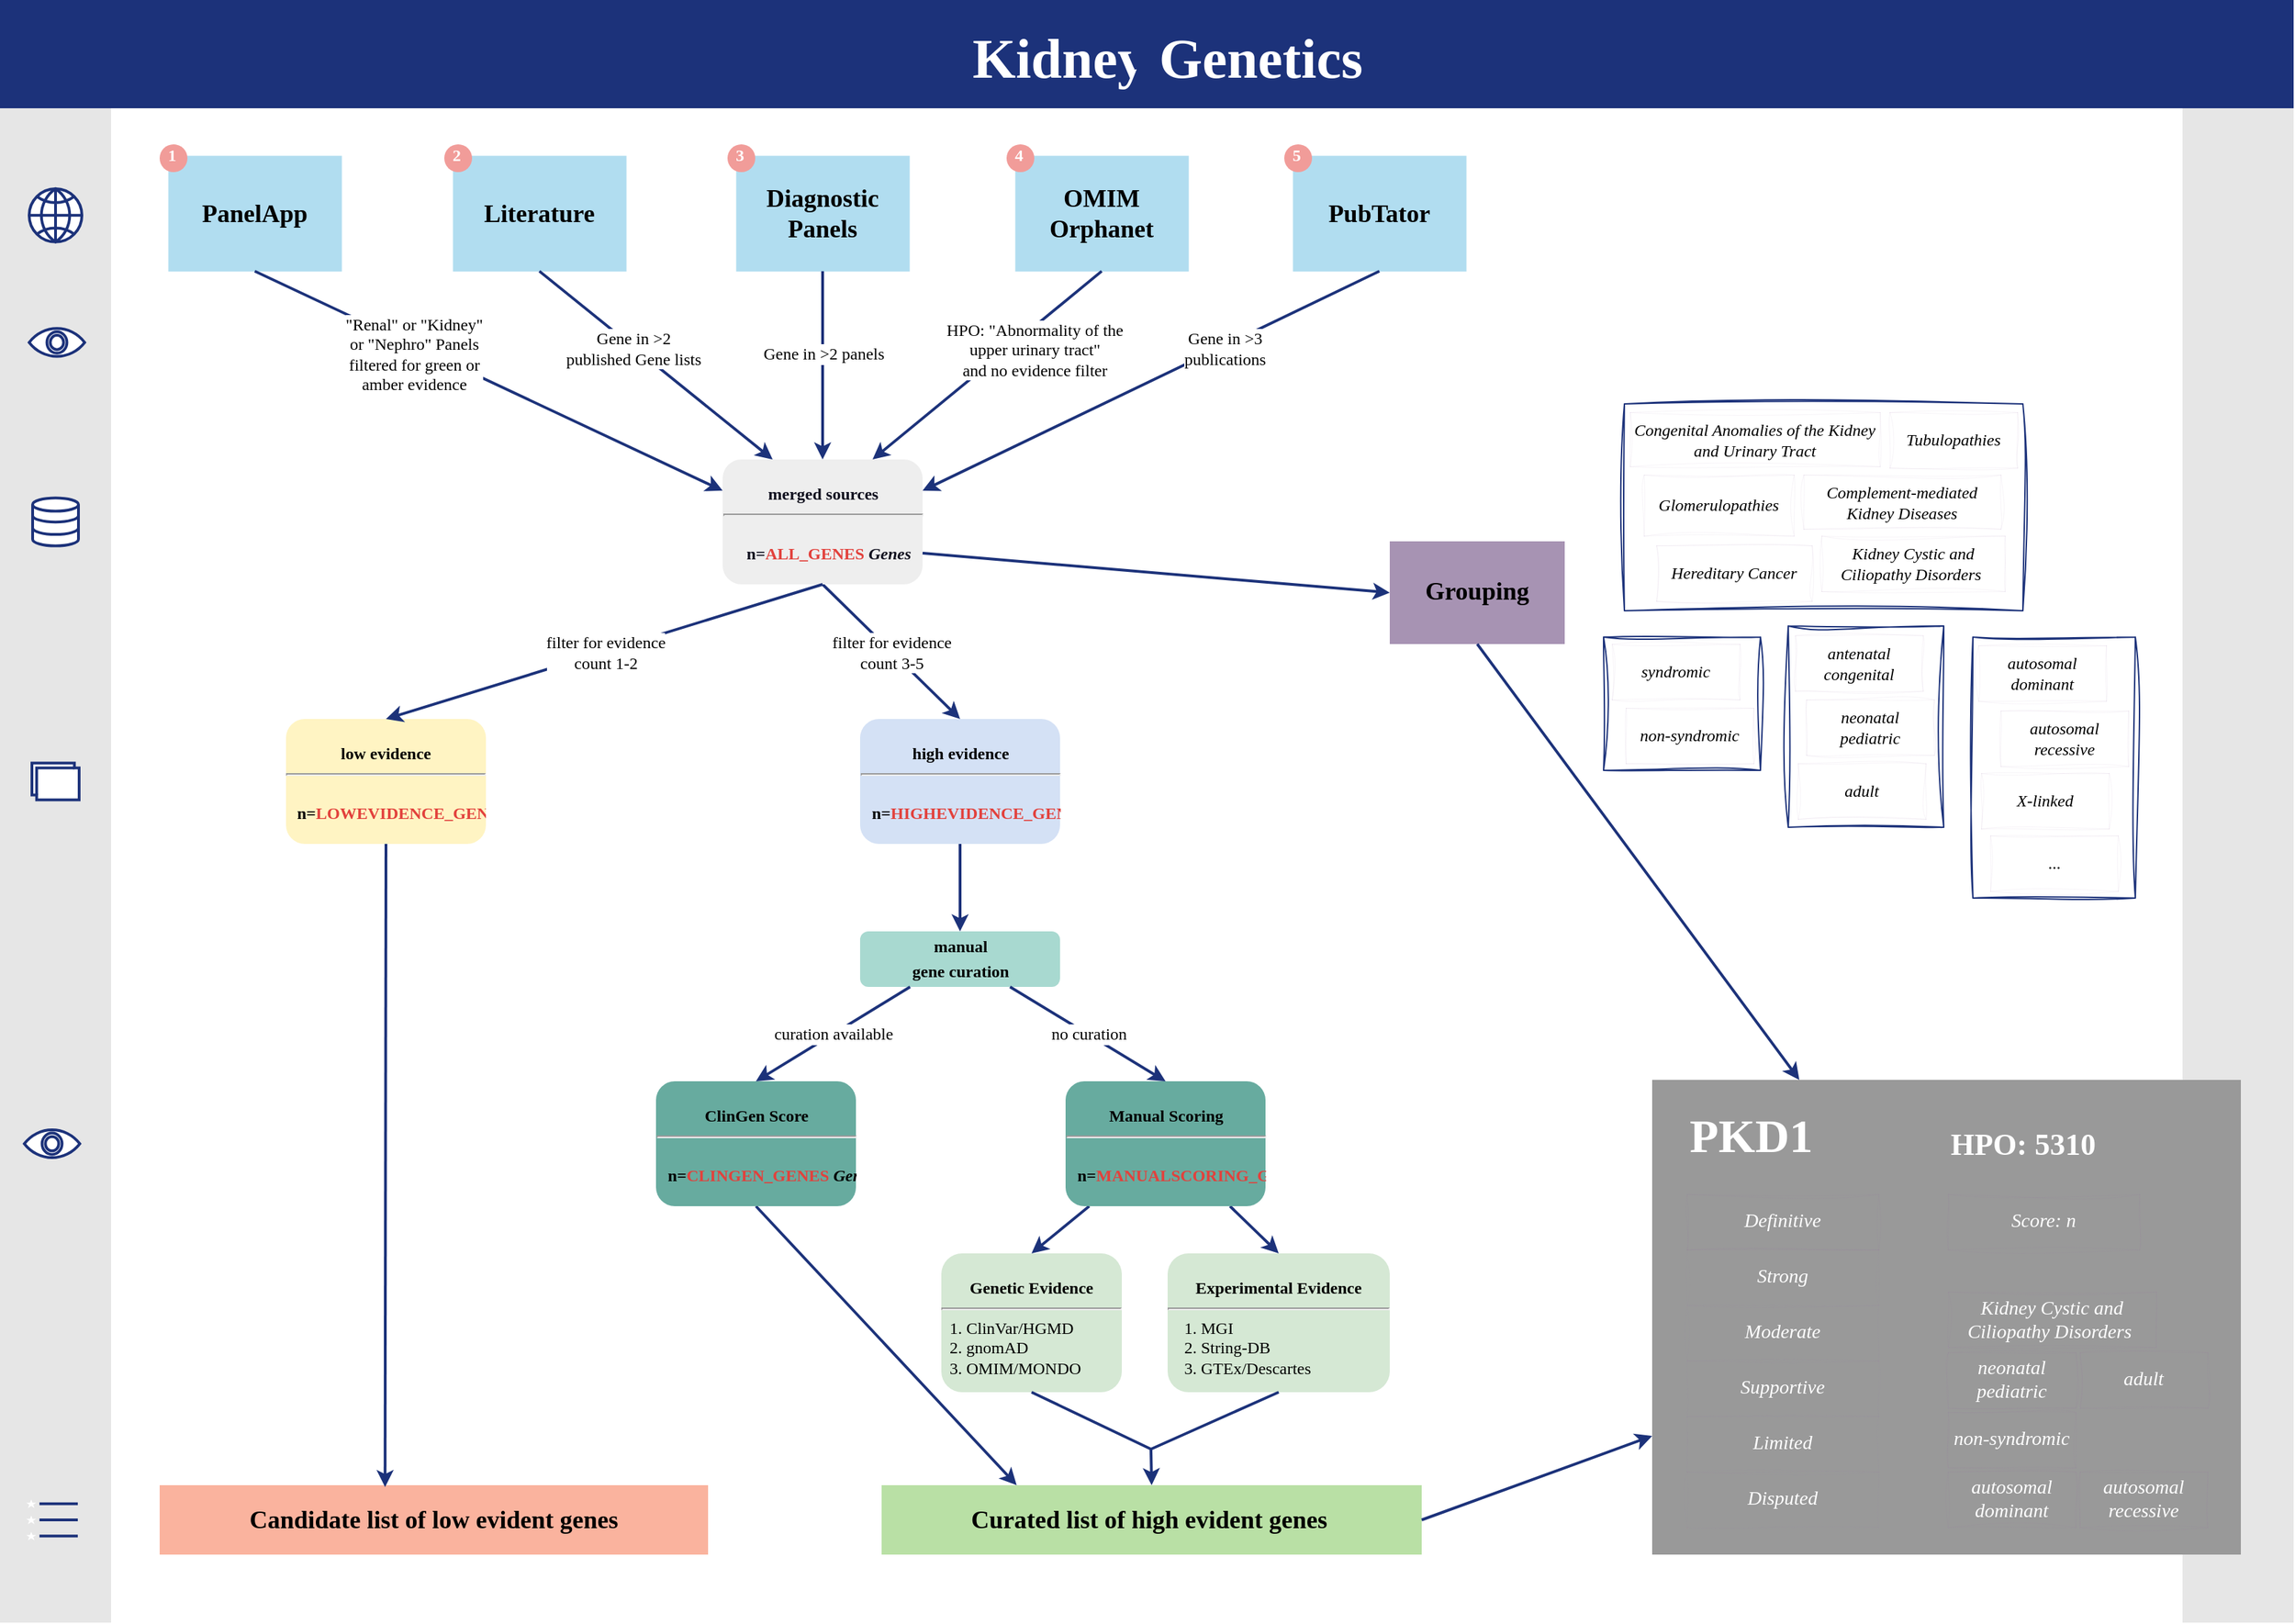 <mxfile version="22.0.2" type="device">
  <diagram name="curation_flow_diagram" id="c7558073-3199-34d8-9f00-42111426c3f3">
    <mxGraphModel dx="1968" dy="1298" grid="0" gridSize="10" guides="1" tooltips="1" connect="1" arrows="1" fold="1" page="1" pageScale="1" pageWidth="826" pageHeight="1169" background="#ffffff" math="0" shadow="0">
      <root>
        <mxCell id="0" />
        <mxCell id="1" parent="0" />
        <mxCell id="59" value="" style="rounded=0;whiteSpace=wrap;html=1;sketch=1;hachureGap=4;jiggle=2;curveFitting=1;fontFamily=Verdana;fontSize=20;fillColor=default;gradientColor=none;strokeColor=#1C327A;" parent="1" vertex="1">
          <mxGeometry x="1155" y="459" width="113" height="96" as="geometry" />
        </mxCell>
        <mxCell id="pMOJPl4uNnb5A6s7HLfm-104" value="" style="rounded=0;whiteSpace=wrap;html=1;strokeColor=none;fillColor=#1C327A;gradientColor=none;fontFamily=Verdana;" parent="1" vertex="1">
          <mxGeometry width="1652" height="78" as="geometry" />
        </mxCell>
        <mxCell id="pMOJPl4uNnb5A6s7HLfm-106" value="" style="rounded=0;whiteSpace=wrap;html=1;strokeColor=none;fillColor=#E6E6E6;fontColor=#ffffff;fontFamily=Verdana;" parent="1" vertex="1">
          <mxGeometry y="78" width="80" height="1091" as="geometry" />
        </mxCell>
        <mxCell id="pMOJPl4uNnb5A6s7HLfm-111" value="&lt;p style=&quot;margin: 4px 0px 0px; text-align: center;&quot;&gt;&lt;strong style=&quot;&quot;&gt;&lt;br&gt;high evidence&lt;/strong&gt;&lt;/p&gt;&lt;hr&gt;&lt;p style=&quot;margin: 0px; margin-left: 8px;&quot;&gt;&lt;br&gt;n=&lt;font color=&quot;#e2413c&quot;&gt;HIGHEVIDENCE_GENES&amp;nbsp;&lt;/font&gt;&lt;i&gt;Genes&lt;/i&gt;&lt;/p&gt;" style="verticalAlign=middle;align=center;overflow=fill;fontSize=12;fontFamily=Verdana;html=1;rounded=1;fontStyle=1;strokeWidth=3;fillColor=#D4E1F5;strokeColor=none;" parent="1" vertex="1">
          <mxGeometry x="619.5" y="518" width="144" height="90" as="geometry" />
        </mxCell>
        <mxCell id="pMOJPl4uNnb5A6s7HLfm-118" value="" style="endArrow=classic;html=1;rounded=0;exitX=0.5;exitY=1;exitDx=0;exitDy=0;strokeWidth=2;strokeColor=#1C327A;fontFamily=Verdana;entryX=0.5;entryY=0;entryDx=0;entryDy=0;" parent="1" source="37" target="pMOJPl4uNnb5A6s7HLfm-111" edge="1">
          <mxGeometry relative="1" as="geometry">
            <mxPoint x="589.5" y="344" as="sourcePoint" />
            <mxPoint x="546" y="384" as="targetPoint" />
          </mxGeometry>
        </mxCell>
        <mxCell id="pMOJPl4uNnb5A6s7HLfm-119" value="filter for evidence &lt;br&gt;count 3-5" style="edgeLabel;resizable=0;html=1;align=center;verticalAlign=middle;fontSize=12;fontFamily=Verdana;labelBackgroundColor=#FFFFFF;" parent="pMOJPl4uNnb5A6s7HLfm-118" connectable="0" vertex="1">
          <mxGeometry relative="1" as="geometry" />
        </mxCell>
        <mxCell id="pMOJPl4uNnb5A6s7HLfm-124" value="Kidney Genetics" style="text;spacingTop=-5;align=center;fontFamily=Verdana;fontSize=40;labelBackgroundColor=none;labelBorderColor=none;horizontal=1;fontStyle=1;fontColor=#ffffff;" parent="1" vertex="1">
          <mxGeometry x="826" y="15" width="30" height="20" as="geometry" />
        </mxCell>
        <mxCell id="pMOJPl4uNnb5A6s7HLfm-131" value="" style="edgeStyle=none;noEdgeStyle=1;strokeColor=#1C327A;strokeWidth=2;fontFamily=Verdana;fillColor=#76608a;exitX=0.5;exitY=1;exitDx=0;exitDy=0;entryX=0.5;entryY=0;entryDx=0;entryDy=0;" parent="1" source="pMOJPl4uNnb5A6s7HLfm-111" target="pMOJPl4uNnb5A6s7HLfm-132" edge="1">
          <mxGeometry width="100" height="100" relative="1" as="geometry">
            <mxPoint x="742" y="504" as="sourcePoint" />
            <mxPoint x="742" y="576" as="targetPoint" />
          </mxGeometry>
        </mxCell>
        <mxCell id="pMOJPl4uNnb5A6s7HLfm-132" value="&lt;p style=&quot;margin: 4px 0px 0px; text-align: center;&quot;&gt;&lt;span style=&quot;background-color: initial;&quot;&gt;manual&lt;/span&gt;&lt;br&gt;&lt;/p&gt;&lt;p style=&quot;margin: 4px 0px 0px; text-align: center;&quot;&gt;gene curation&lt;/p&gt;" style="verticalAlign=middle;align=center;overflow=fill;fontSize=12;fontFamily=Verdana;html=1;rounded=1;fontStyle=1;strokeWidth=3;fillColor=#A8D9D0;strokeColor=none;" parent="1" vertex="1">
          <mxGeometry x="619.5" y="671" width="144" height="40" as="geometry" />
        </mxCell>
        <mxCell id="pMOJPl4uNnb5A6s7HLfm-133" value="" style="rounded=0;whiteSpace=wrap;html=1;strokeColor=none;fillColor=#1C327A;fontColor=#ffffff;shadow=0;fontFamily=Verdana;" parent="1" vertex="1">
          <mxGeometry x="817" width="9" height="50" as="geometry" />
        </mxCell>
        <mxCell id="pMOJPl4uNnb5A6s7HLfm-135" value="" style="html=1;verticalLabelPosition=bottom;align=center;labelBackgroundColor=#ffffff;verticalAlign=top;strokeWidth=2;strokeColor=#1C327A;shadow=0;dashed=0;shape=mxgraph.ios7.icons.globe;fontFamily=Verdana;" parent="1" vertex="1">
          <mxGeometry x="21" y="136" width="38" height="38.31" as="geometry" />
        </mxCell>
        <mxCell id="pMOJPl4uNnb5A6s7HLfm-136" value="" style="html=1;verticalLabelPosition=bottom;align=center;labelBackgroundColor=#ffffff;verticalAlign=top;strokeWidth=2;strokeColor=#1C327A;shadow=0;dashed=0;shape=mxgraph.ios7.icons.data;fontFamily=Verdana;" parent="1" vertex="1">
          <mxGeometry x="23.5" y="358.72" width="33" height="34.55" as="geometry" />
        </mxCell>
        <mxCell id="pMOJPl4uNnb5A6s7HLfm-137" value="" style="html=1;verticalLabelPosition=bottom;align=center;labelBackgroundColor=#ffffff;verticalAlign=top;strokeWidth=2;strokeColor=#1C327A;shadow=0;dashed=0;shape=mxgraph.ios7.icons.eye;fontFamily=Verdana;" parent="1" vertex="1">
          <mxGeometry x="17.5" y="813.95" width="40" height="20.1" as="geometry" />
        </mxCell>
        <mxCell id="pMOJPl4uNnb5A6s7HLfm-138" value="" style="html=1;verticalLabelPosition=bottom;align=center;labelBackgroundColor=#ffffff;verticalAlign=top;strokeWidth=2;strokeColor=#1C327A;shadow=0;dashed=0;shape=mxgraph.ios7.icons.most_viewed;pointerEvents=1;fontFamily=Verdana;" parent="1" vertex="1">
          <mxGeometry x="18.95" y="1080.3" width="37.1" height="29.4" as="geometry" />
        </mxCell>
        <mxCell id="5" value="Curated list of high evident genes " style="shape=process;whiteSpace=wrap;align=center;verticalAlign=middle;size=0.048;fontStyle=1;strokeWidth=1;fillColor=#B9E0A5;strokeColor=none;rounded=0;shadow=0;glass=0;fontFamily=Verdana;fontSize=18;" parent="1" vertex="1">
          <mxGeometry x="635" y="1070" width="389" height="50" as="geometry" />
        </mxCell>
        <mxCell id="pMOJPl4uNnb5A6s7HLfm-150" value="" style="edgeStyle=none;noEdgeStyle=1;strokeColor=#1C327A;strokeWidth=2;fontFamily=Verdana;fillColor=#76608a;exitX=0.5;exitY=1;exitDx=0;exitDy=0;entryX=0.25;entryY=0;entryDx=0;entryDy=0;" parent="1" source="pMOJPl4uNnb5A6s7HLfm-144" target="5" edge="1">
          <mxGeometry width="100" height="100" relative="1" as="geometry">
            <mxPoint x="855" y="774" as="sourcePoint" />
            <mxPoint x="753" y="874" as="targetPoint" />
          </mxGeometry>
        </mxCell>
        <mxCell id="pMOJPl4uNnb5A6s7HLfm-139" value="" style="endArrow=classic;html=1;rounded=0;exitX=0.25;exitY=1;exitDx=0;exitDy=0;strokeWidth=2;strokeColor=#1C327A;entryX=0.5;entryY=0;entryDx=0;entryDy=0;fontFamily=Verdana;" parent="1" source="pMOJPl4uNnb5A6s7HLfm-132" target="pMOJPl4uNnb5A6s7HLfm-144" edge="1">
          <mxGeometry relative="1" as="geometry">
            <mxPoint x="742" y="614" as="sourcePoint" />
            <mxPoint x="599" y="674" as="targetPoint" />
          </mxGeometry>
        </mxCell>
        <mxCell id="pMOJPl4uNnb5A6s7HLfm-140" value="curation available" style="edgeLabel;resizable=0;html=1;align=center;verticalAlign=middle;fontSize=12;fontFamily=Verdana;labelBackgroundColor=#FFFFFF;" parent="pMOJPl4uNnb5A6s7HLfm-139" connectable="0" vertex="1">
          <mxGeometry relative="1" as="geometry" />
        </mxCell>
        <mxCell id="pMOJPl4uNnb5A6s7HLfm-141" value="" style="endArrow=classic;html=1;rounded=0;exitX=0.75;exitY=1;exitDx=0;exitDy=0;strokeWidth=2;strokeColor=#1C327A;entryX=0.5;entryY=0;entryDx=0;entryDy=0;fontFamily=Verdana;" parent="1" source="pMOJPl4uNnb5A6s7HLfm-132" target="pMOJPl4uNnb5A6s7HLfm-146" edge="1">
          <mxGeometry relative="1" as="geometry">
            <mxPoint x="789" y="614" as="sourcePoint" />
            <mxPoint x="889" y="674" as="targetPoint" />
          </mxGeometry>
        </mxCell>
        <mxCell id="pMOJPl4uNnb5A6s7HLfm-142" value="no curation" style="edgeLabel;resizable=0;html=1;align=center;verticalAlign=middle;fontSize=12;fontFamily=Verdana;labelBackgroundColor=#FFFFFF;" parent="pMOJPl4uNnb5A6s7HLfm-141" connectable="0" vertex="1">
          <mxGeometry relative="1" as="geometry" />
        </mxCell>
        <mxCell id="pMOJPl4uNnb5A6s7HLfm-193" value="&lt;p style=&quot;margin: 4px 0px 0px; text-align: center;&quot;&gt;&lt;strong style=&quot;&quot;&gt;&lt;br&gt;Genetic Evidence&lt;/strong&gt;&lt;/p&gt;&lt;hr&gt;&lt;p style=&quot;margin: 0px; margin-left: 8px;&quot;&gt;&lt;/p&gt;&lt;span style=&quot;background-color: initial;&quot;&gt;&lt;div style=&quot;text-align: left;&quot;&gt;&lt;span style=&quot;background-color: initial;&quot;&gt;&amp;nbsp; &lt;span style=&quot;font-weight: normal;&quot;&gt;1. ClinVar/HGMD&lt;/span&gt;&lt;/span&gt;&lt;/div&gt;&lt;/span&gt;&lt;div style=&quot;text-align: left;&quot;&gt;&lt;span style=&quot;background-color: initial; font-weight: normal;&quot;&gt;&amp;nbsp; 2. gnomAD&lt;/span&gt;&lt;/div&gt;&lt;div style=&quot;text-align: left;&quot;&gt;&lt;span style=&quot;background-color: initial; font-weight: normal;&quot;&gt;&amp;nbsp; 3. OMIM/MONDO&lt;/span&gt;&lt;/div&gt;&lt;p&gt;&lt;/p&gt;" style="verticalAlign=middle;align=center;overflow=fill;fontSize=12;fontFamily=Verdana;html=1;rounded=1;fontStyle=1;strokeWidth=3;fillColor=#D5E8D4;strokeColor=none;" parent="1" vertex="1">
          <mxGeometry x="678" y="903" width="130" height="100" as="geometry" />
        </mxCell>
        <mxCell id="pMOJPl4uNnb5A6s7HLfm-149" value="" style="edgeStyle=none;noEdgeStyle=1;strokeColor=#1C327A;strokeWidth=2;fontFamily=Verdana;fillColor=#76608a;entryX=0.5;entryY=0;entryDx=0;entryDy=0;" parent="1" source="pMOJPl4uNnb5A6s7HLfm-146" target="pMOJPl4uNnb5A6s7HLfm-193" edge="1">
          <mxGeometry width="100" height="100" relative="1" as="geometry">
            <mxPoint x="879" y="1034" as="sourcePoint" />
            <mxPoint x="801.75" y="884" as="targetPoint" />
          </mxGeometry>
        </mxCell>
        <mxCell id="pMOJPl4uNnb5A6s7HLfm-195" value="&lt;p style=&quot;margin: 4px 0px 0px; text-align: center;&quot;&gt;&lt;strong style=&quot;&quot;&gt;&lt;br&gt;Experimental Evidence&lt;/strong&gt;&lt;/p&gt;&lt;hr&gt;&lt;p style=&quot;margin: 0px; margin-left: 8px;&quot;&gt;&lt;/p&gt;&lt;span style=&quot;background-color: initial;&quot;&gt;&lt;div style=&quot;text-align: left;&quot;&gt;&lt;span style=&quot;background-color: initial;&quot;&gt;&amp;nbsp; &amp;nbsp; &lt;span style=&quot;font-weight: normal;&quot;&gt;1. MGI&lt;/span&gt;&lt;/span&gt;&lt;/div&gt;&lt;/span&gt;&lt;div style=&quot;text-align: left;&quot;&gt;&lt;span style=&quot;background-color: initial; font-weight: normal;&quot;&gt;&amp;nbsp; &amp;nbsp; 2. String-DB&lt;/span&gt;&lt;/div&gt;&lt;div style=&quot;text-align: left;&quot;&gt;&lt;span style=&quot;background-color: initial; font-weight: normal;&quot;&gt;&amp;nbsp; &amp;nbsp; 3. GTEx/Descartes&lt;/span&gt;&lt;/div&gt;&lt;p&gt;&lt;/p&gt;" style="verticalAlign=middle;align=center;overflow=fill;fontSize=12;fontFamily=Verdana;html=1;rounded=1;fontStyle=1;strokeWidth=3;fillColor=#D5E8D4;strokeColor=none;" parent="1" vertex="1">
          <mxGeometry x="841" y="903" width="160" height="100" as="geometry" />
        </mxCell>
        <mxCell id="pMOJPl4uNnb5A6s7HLfm-196" value="" style="edgeStyle=none;noEdgeStyle=1;strokeColor=#1C327A;strokeWidth=2;fontFamily=Verdana;fillColor=#76608a;entryX=0.5;entryY=0;entryDx=0;entryDy=0;" parent="1" target="5" edge="1">
          <mxGeometry width="100" height="100" relative="1" as="geometry">
            <mxPoint x="829" y="1044" as="sourcePoint" />
            <mxPoint x="739" y="1102" as="targetPoint" />
          </mxGeometry>
        </mxCell>
        <mxCell id="pMOJPl4uNnb5A6s7HLfm-197" value="" style="endArrow=none;html=1;rounded=0;entryX=0.5;entryY=1;entryDx=0;entryDy=0;strokeColor=#1C327A;strokeWidth=2;fontFamily=Verdana;" parent="1" target="pMOJPl4uNnb5A6s7HLfm-193" edge="1">
          <mxGeometry width="50" height="50" relative="1" as="geometry">
            <mxPoint x="829" y="1044" as="sourcePoint" />
            <mxPoint x="649" y="944" as="targetPoint" />
          </mxGeometry>
        </mxCell>
        <mxCell id="pMOJPl4uNnb5A6s7HLfm-198" value="" style="endArrow=none;html=1;rounded=0;entryX=0.5;entryY=1;entryDx=0;entryDy=0;strokeColor=#1C327A;strokeWidth=2;fontFamily=Verdana;" parent="1" target="pMOJPl4uNnb5A6s7HLfm-195" edge="1">
          <mxGeometry width="50" height="50" relative="1" as="geometry">
            <mxPoint x="829" y="1044" as="sourcePoint" />
            <mxPoint x="814" y="994" as="targetPoint" />
          </mxGeometry>
        </mxCell>
        <mxCell id="pMOJPl4uNnb5A6s7HLfm-199" value="" style="html=1;verticalLabelPosition=bottom;align=center;labelBackgroundColor=#ffffff;verticalAlign=top;strokeWidth=2;strokeColor=#1C327A;shadow=0;dashed=0;shape=mxgraph.ios7.icons.folders_2;fontFamily=Verdana;" parent="1" vertex="1">
          <mxGeometry x="23" y="549.75" width="34" height="26.5" as="geometry" />
        </mxCell>
        <mxCell id="pMOJPl4uNnb5A6s7HLfm-191" value="" style="edgeStyle=none;noEdgeStyle=1;strokeColor=#1C327A;strokeWidth=2;fontFamily=Verdana;fillColor=#76608a;entryX=0.5;entryY=0;entryDx=0;entryDy=0;" parent="1" source="pMOJPl4uNnb5A6s7HLfm-146" target="pMOJPl4uNnb5A6s7HLfm-195" edge="1">
          <mxGeometry width="100" height="100" relative="1" as="geometry">
            <mxPoint x="850" y="860" as="sourcePoint" />
            <mxPoint x="967.0" y="884" as="targetPoint" />
          </mxGeometry>
        </mxCell>
        <mxCell id="pMOJPl4uNnb5A6s7HLfm-144" value="&lt;p style=&quot;margin: 4px 0px 0px; text-align: center;&quot;&gt;&lt;strong style=&quot;&quot;&gt;&lt;br&gt;ClinGen Score&lt;br&gt;&lt;/strong&gt;&lt;/p&gt;&lt;hr&gt;&lt;p style=&quot;margin: 0px; margin-left: 8px;&quot;&gt;&lt;br&gt;n=&lt;font color=&quot;#e2413c&quot;&gt;CLINGEN_GENES&amp;nbsp;&lt;/font&gt;&lt;i&gt;Genes&lt;/i&gt;&lt;/p&gt;" style="verticalAlign=middle;align=center;overflow=fill;fontSize=12;fontFamily=Verdana;html=1;rounded=1;fontStyle=1;strokeWidth=3;fillColor=#67AB9F;strokeColor=none;" parent="1" vertex="1">
          <mxGeometry x="472.5" y="779" width="144" height="90" as="geometry" />
        </mxCell>
        <mxCell id="pMOJPl4uNnb5A6s7HLfm-146" value="&lt;p style=&quot;margin: 4px 0px 0px; text-align: center;&quot;&gt;&lt;strong style=&quot;&quot;&gt;&lt;br&gt;Manual Scoring&lt;/strong&gt;&lt;/p&gt;&lt;hr&gt;&lt;p style=&quot;margin: 0px; margin-left: 8px;&quot;&gt;&lt;br&gt;n=&lt;font color=&quot;#e2413c&quot;&gt;MANUALSCORING_GENES&amp;nbsp;&lt;/font&gt;&lt;i&gt;Genes&lt;/i&gt;&lt;/p&gt;" style="verticalAlign=middle;align=center;overflow=fill;fontSize=12;fontFamily=Verdana;html=1;rounded=1;fontStyle=1;strokeWidth=3;fillColor=#67AB9F;strokeColor=none;" parent="1" vertex="1">
          <mxGeometry x="767.5" y="779" width="144" height="90" as="geometry" />
        </mxCell>
        <mxCell id="37" value="&lt;p style=&quot;margin: 4px 0px 0px; text-align: center;&quot;&gt;&lt;strong style=&quot;&quot;&gt;&lt;br&gt;&lt;font color=&quot;#10101f&quot;&gt;merged sources&lt;/font&gt;&lt;/strong&gt;&lt;/p&gt;&lt;hr&gt;&lt;p style=&quot;margin: 0px; margin-left: 8px;&quot;&gt;&lt;br&gt;&lt;font color=&quot;#10101f&quot;&gt;n=&lt;/font&gt;&lt;font color=&quot;#e2413c&quot;&gt;ALL_GENES&amp;nbsp;&lt;/font&gt;&lt;i&gt;&lt;font color=&quot;#10101f&quot;&gt;Genes&lt;/font&gt;&lt;/i&gt;&lt;/p&gt;" style="verticalAlign=middle;align=center;overflow=fill;fontSize=12;fontFamily=Verdana;html=1;rounded=1;fontStyle=1;strokeWidth=3;fillColor=#eeeeee;strokeColor=none;" parent="1" vertex="1">
          <mxGeometry x="520.5" y="331" width="144" height="90" as="geometry" />
        </mxCell>
        <mxCell id="38" value="" style="rounded=0;whiteSpace=wrap;html=1;strokeColor=none;fillColor=#E6E6E6;fontColor=#ffffff;fontFamily=Verdana;" parent="1" vertex="1">
          <mxGeometry x="1572" y="78" width="80" height="1091" as="geometry" />
        </mxCell>
        <mxCell id="39" value="Candidate list of low evident genes" style="shape=process;whiteSpace=wrap;align=center;verticalAlign=middle;size=0.048;fontStyle=1;strokeWidth=1;fillColor=#FAB39E;strokeColor=none;rounded=0;shadow=0;glass=0;fontFamily=Verdana;fontSize=18;" parent="1" vertex="1">
          <mxGeometry x="115" y="1070" width="395" height="50" as="geometry" />
        </mxCell>
        <mxCell id="40" value="" style="group" parent="1" vertex="1" connectable="0">
          <mxGeometry x="115" y="104" width="131" height="91.39" as="geometry" />
        </mxCell>
        <mxCell id="pMOJPl4uNnb5A6s7HLfm-100" value="PanelApp" style="whiteSpace=wrap;align=center;verticalAlign=middle;fontStyle=1;strokeWidth=0;fillColor=#b1ddf0;strokeColor=none;flipV=1;aspect=fixed;fontFamily=Verdana;fontSize=18;" parent="40" vertex="1">
          <mxGeometry x="6" y="8" width="125" height="83.39" as="geometry" />
        </mxCell>
        <mxCell id="pMOJPl4uNnb5A6s7HLfm-151" value="1" style="ellipse;whiteSpace=wrap;html=1;aspect=fixed;strokeWidth=2;fontFamily=Verdana;spacingBottom=4;spacingRight=2;fillColor=#F19C99;strokeColor=none;fontStyle=1;fontColor=#FFFFFF;align=center;verticalAlign=middle;" parent="40" vertex="1">
          <mxGeometry width="20" height="20" as="geometry" />
        </mxCell>
        <mxCell id="41" value="" style="group" parent="1" vertex="1" connectable="0">
          <mxGeometry x="320" y="104" width="131" height="91.39" as="geometry" />
        </mxCell>
        <mxCell id="42" value="Literature" style="whiteSpace=wrap;align=center;verticalAlign=middle;fontStyle=1;strokeWidth=0;fillColor=#b1ddf0;strokeColor=none;flipV=1;aspect=fixed;fontFamily=Verdana;fontSize=18;" parent="41" vertex="1">
          <mxGeometry x="6" y="8" width="125" height="83.39" as="geometry" />
        </mxCell>
        <mxCell id="43" value="2" style="ellipse;whiteSpace=wrap;html=1;aspect=fixed;strokeWidth=2;fontFamily=Verdana;spacingBottom=4;spacingRight=2;fillColor=#F19C99;strokeColor=none;fontStyle=1;fontColor=#FFFFFF;align=center;verticalAlign=middle;" parent="41" vertex="1">
          <mxGeometry width="20" height="20" as="geometry" />
        </mxCell>
        <mxCell id="44" value="" style="group" parent="1" vertex="1" connectable="0">
          <mxGeometry x="524" y="104" width="131" height="91.39" as="geometry" />
        </mxCell>
        <mxCell id="45" value="Diagnostic Panels" style="whiteSpace=wrap;align=center;verticalAlign=middle;fontStyle=1;strokeWidth=0;fillColor=#b1ddf0;strokeColor=none;flipV=1;aspect=fixed;fontFamily=Verdana;fontSize=18;" parent="44" vertex="1">
          <mxGeometry x="6" y="8" width="125" height="83.39" as="geometry" />
        </mxCell>
        <mxCell id="46" value="3" style="ellipse;whiteSpace=wrap;html=1;aspect=fixed;strokeWidth=2;fontFamily=Verdana;spacingBottom=4;spacingRight=2;fillColor=#F19C99;strokeColor=none;fontStyle=1;fontColor=#FFFFFF;align=center;verticalAlign=middle;" parent="44" vertex="1">
          <mxGeometry width="20" height="20" as="geometry" />
        </mxCell>
        <mxCell id="47" value="" style="group" parent="1" vertex="1" connectable="0">
          <mxGeometry x="725" y="104.0" width="131" height="91.39" as="geometry" />
        </mxCell>
        <mxCell id="48" value="OMIM&#xa;Orphanet" style="whiteSpace=wrap;align=center;verticalAlign=middle;fontStyle=1;strokeWidth=0;fillColor=#b1ddf0;strokeColor=none;flipV=1;aspect=fixed;fontFamily=Verdana;fontSize=18;" parent="47" vertex="1">
          <mxGeometry x="6" y="8" width="125" height="83.39" as="geometry" />
        </mxCell>
        <mxCell id="49" value="4" style="ellipse;whiteSpace=wrap;html=1;aspect=fixed;strokeWidth=2;fontFamily=Verdana;spacingBottom=4;spacingRight=2;fillColor=#F19C99;strokeColor=none;fontStyle=1;fontColor=#FFFFFF;align=center;verticalAlign=middle;" parent="47" vertex="1">
          <mxGeometry width="20" height="20" as="geometry" />
        </mxCell>
        <mxCell id="50" value="" style="group" parent="1" vertex="1" connectable="0">
          <mxGeometry x="925" y="104" width="131" height="91.39" as="geometry" />
        </mxCell>
        <mxCell id="51" value="PubTator" style="whiteSpace=wrap;align=center;verticalAlign=middle;fontStyle=1;strokeWidth=0;fillColor=#b1ddf0;strokeColor=none;flipV=1;aspect=fixed;fontFamily=Verdana;fontSize=18;" parent="50" vertex="1">
          <mxGeometry x="6" y="8" width="125" height="83.39" as="geometry" />
        </mxCell>
        <mxCell id="52" value="5" style="ellipse;whiteSpace=wrap;html=1;aspect=fixed;strokeWidth=2;fontFamily=Verdana;spacingBottom=4;spacingRight=2;fillColor=#F19C99;strokeColor=none;fontStyle=1;fontColor=#FFFFFF;align=center;verticalAlign=middle;" parent="50" vertex="1">
          <mxGeometry width="20" height="20" as="geometry" />
        </mxCell>
        <mxCell id="54" value="&lt;p style=&quot;margin: 4px 0px 0px; text-align: center;&quot;&gt;&lt;strong style=&quot;&quot;&gt;&lt;br&gt;low evidence&lt;/strong&gt;&lt;/p&gt;&lt;hr&gt;&lt;p style=&quot;margin: 0px; margin-left: 8px;&quot;&gt;&lt;br&gt;n=&lt;font color=&quot;#e2413c&quot;&gt;LOWEVIDENCE_GENES&amp;nbsp;&lt;/font&gt;&lt;i&gt;Genes&lt;/i&gt;&lt;/p&gt;" style="verticalAlign=middle;align=center;overflow=fill;fontSize=12;fontFamily=Verdana;html=1;rounded=1;fontStyle=1;strokeWidth=3;fillColor=#FFF4C3;strokeColor=none;" parent="1" vertex="1">
          <mxGeometry x="206" y="518" width="144" height="90" as="geometry" />
        </mxCell>
        <mxCell id="55" value="" style="endArrow=classic;html=1;rounded=0;exitX=0.5;exitY=1;exitDx=0;exitDy=0;strokeWidth=2;strokeColor=#1C327A;fontFamily=Verdana;entryX=0.5;entryY=0;entryDx=0;entryDy=0;" parent="1" source="37" target="54" edge="1">
          <mxGeometry relative="1" as="geometry">
            <mxPoint x="370.29" y="376" as="sourcePoint" />
            <mxPoint x="369.495" y="550" as="targetPoint" />
          </mxGeometry>
        </mxCell>
        <mxCell id="56" value="filter for evidence &lt;br&gt;count 1-2" style="edgeLabel;resizable=0;html=1;align=center;verticalAlign=middle;fontSize=12;fontFamily=Verdana;labelBackgroundColor=#FFFFFF;" parent="55" connectable="0" vertex="1">
          <mxGeometry relative="1" as="geometry" />
        </mxCell>
        <mxCell id="57" value="" style="edgeStyle=none;noEdgeStyle=1;strokeColor=#1C327A;strokeWidth=2;fontFamily=Verdana;fillColor=#76608a;exitX=0.5;exitY=1;exitDx=0;exitDy=0;fontStyle=1;entryX=0.411;entryY=0.027;entryDx=0;entryDy=0;entryPerimeter=0;" parent="1" source="54" target="39" edge="1">
          <mxGeometry width="100" height="100" relative="1" as="geometry">
            <mxPoint x="282.0" y="684.0" as="sourcePoint" />
            <mxPoint x="329.937" y="1092" as="targetPoint" />
          </mxGeometry>
        </mxCell>
        <mxCell id="qR7jPoJ7ifdwBR3Ed6p2-73" value="" style="endArrow=classic;html=1;rounded=0;strokeWidth=2;strokeColor=#1C327A;fontFamily=Verdana;entryX=0;entryY=0.25;entryDx=0;entryDy=0;exitX=0.5;exitY=1;exitDx=0;exitDy=0;" edge="1" parent="1" source="pMOJPl4uNnb5A6s7HLfm-100" target="37">
          <mxGeometry relative="1" as="geometry">
            <mxPoint x="246" y="191" as="sourcePoint" />
            <mxPoint x="147" y="370.75" as="targetPoint" />
          </mxGeometry>
        </mxCell>
        <mxCell id="qR7jPoJ7ifdwBR3Ed6p2-74" value="&quot;Renal&quot; or &quot;Kidney&quot; &lt;br&gt;or &quot;Nephro&quot; Panels &lt;br&gt;filtered for green or&lt;br&gt;amber evidence" style="edgeLabel;resizable=0;html=1;align=center;verticalAlign=middle;fontSize=12;fontFamily=Verdana;labelBackgroundColor=#FFFFFF;" connectable="0" vertex="1" parent="qR7jPoJ7ifdwBR3Ed6p2-73">
          <mxGeometry relative="1" as="geometry">
            <mxPoint x="-54" y="-20" as="offset" />
          </mxGeometry>
        </mxCell>
        <mxCell id="qR7jPoJ7ifdwBR3Ed6p2-75" value="" style="endArrow=classic;html=1;rounded=0;strokeWidth=2;strokeColor=#1C327A;fontFamily=Verdana;entryX=0.25;entryY=0;entryDx=0;entryDy=0;exitX=0.5;exitY=1;exitDx=0;exitDy=0;" edge="1" parent="1" source="42" target="37">
          <mxGeometry relative="1" as="geometry">
            <mxPoint x="383" y="199" as="sourcePoint" />
            <mxPoint x="655" y="360" as="targetPoint" />
          </mxGeometry>
        </mxCell>
        <mxCell id="qR7jPoJ7ifdwBR3Ed6p2-76" value="Gene in &amp;gt;2 &lt;br&gt;published Gene lists" style="edgeLabel;resizable=0;html=1;align=center;verticalAlign=middle;fontSize=12;fontFamily=Verdana;labelBackgroundColor=#FFFFFF;" connectable="0" vertex="1" parent="qR7jPoJ7ifdwBR3Ed6p2-75">
          <mxGeometry relative="1" as="geometry">
            <mxPoint x="-17" y="-12" as="offset" />
          </mxGeometry>
        </mxCell>
        <mxCell id="qR7jPoJ7ifdwBR3Ed6p2-77" value="" style="endArrow=classic;html=1;rounded=0;strokeWidth=2;strokeColor=#1C327A;fontFamily=Verdana;entryX=0.5;entryY=0;entryDx=0;entryDy=0;exitX=0.5;exitY=1;exitDx=0;exitDy=0;" edge="1" parent="1" source="45" target="37">
          <mxGeometry relative="1" as="geometry">
            <mxPoint x="611" y="221" as="sourcePoint" />
            <mxPoint x="783.5" y="370.75" as="targetPoint" />
          </mxGeometry>
        </mxCell>
        <mxCell id="qR7jPoJ7ifdwBR3Ed6p2-78" value="Gene in &amp;gt;2 panels" style="edgeLabel;resizable=0;html=1;align=center;verticalAlign=middle;fontSize=12;fontFamily=Verdana;labelBackgroundColor=#FFFFFF;" connectable="0" vertex="1" parent="qR7jPoJ7ifdwBR3Ed6p2-77">
          <mxGeometry relative="1" as="geometry">
            <mxPoint y="-9" as="offset" />
          </mxGeometry>
        </mxCell>
        <mxCell id="qR7jPoJ7ifdwBR3Ed6p2-79" value="" style="endArrow=classic;html=1;rounded=0;strokeWidth=2;strokeColor=#1C327A;fontFamily=Verdana;entryX=0.75;entryY=0;entryDx=0;entryDy=0;exitX=0.5;exitY=1;exitDx=0;exitDy=0;" edge="1" parent="1" source="48" target="37">
          <mxGeometry relative="1" as="geometry">
            <mxPoint x="789.88" y="221" as="sourcePoint" />
            <mxPoint x="789.88" y="357" as="targetPoint" />
          </mxGeometry>
        </mxCell>
        <mxCell id="qR7jPoJ7ifdwBR3Ed6p2-80" value="HPO: &quot;Abnormality of the &lt;br&gt;upper urinary tract&quot; &lt;br&gt;and no evidence filter" style="edgeLabel;resizable=0;html=1;align=center;verticalAlign=middle;fontSize=12;fontFamily=Verdana;labelBackgroundColor=#FFFFFF;" connectable="0" vertex="1" parent="qR7jPoJ7ifdwBR3Ed6p2-79">
          <mxGeometry relative="1" as="geometry">
            <mxPoint x="34" y="-12" as="offset" />
          </mxGeometry>
        </mxCell>
        <mxCell id="qR7jPoJ7ifdwBR3Ed6p2-81" value="" style="endArrow=classic;html=1;rounded=0;strokeWidth=2;strokeColor=#1C327A;fontFamily=Verdana;entryX=1;entryY=0.25;entryDx=0;entryDy=0;exitX=0.5;exitY=1;exitDx=0;exitDy=0;" edge="1" parent="1" source="51" target="37">
          <mxGeometry relative="1" as="geometry">
            <mxPoint x="939" y="228" as="sourcePoint" />
            <mxPoint x="939" y="364" as="targetPoint" />
          </mxGeometry>
        </mxCell>
        <mxCell id="qR7jPoJ7ifdwBR3Ed6p2-82" value="Gene in &amp;gt;3&lt;br&gt;publications" style="edgeLabel;resizable=0;html=1;align=center;verticalAlign=middle;fontSize=12;fontFamily=Verdana;labelBackgroundColor=#FFFFFF;" connectable="0" vertex="1" parent="qR7jPoJ7ifdwBR3Ed6p2-81">
          <mxGeometry relative="1" as="geometry">
            <mxPoint x="53" y="-24" as="offset" />
          </mxGeometry>
        </mxCell>
        <mxCell id="qR7jPoJ7ifdwBR3Ed6p2-83" value="" style="html=1;verticalLabelPosition=bottom;align=center;labelBackgroundColor=#ffffff;verticalAlign=top;strokeWidth=2;strokeColor=#1C327A;shadow=0;dashed=0;shape=mxgraph.ios7.icons.eye;fontFamily=Verdana;" vertex="1" parent="1">
          <mxGeometry x="21" y="236.65" width="40" height="20.1" as="geometry" />
        </mxCell>
        <mxCell id="qR7jPoJ7ifdwBR3Ed6p2-90" value="" style="group" vertex="1" connectable="0" parent="1">
          <mxGeometry x="1170" y="291" width="287" height="149" as="geometry" />
        </mxCell>
        <mxCell id="pMOJPl4uNnb5A6s7HLfm-200" value="" style="rounded=0;whiteSpace=wrap;html=1;sketch=1;hachureGap=4;jiggle=2;curveFitting=1;fontFamily=Verdana;fontSize=20;fillColor=default;gradientColor=none;strokeColor=#1C327A;" parent="qR7jPoJ7ifdwBR3Ed6p2-90" vertex="1">
          <mxGeometry width="287" height="149" as="geometry" />
        </mxCell>
        <mxCell id="pMOJPl4uNnb5A6s7HLfm-212" value="" style="group" parent="qR7jPoJ7ifdwBR3Ed6p2-90" vertex="1" connectable="0">
          <mxGeometry x="4" y="5" width="282" height="141" as="geometry" />
        </mxCell>
        <mxCell id="pMOJPl4uNnb5A6s7HLfm-183" value="Hereditary Cancer" style="whiteSpace=wrap;align=center;verticalAlign=middle;fontStyle=2;strokeWidth=0;fillColor=#e1d5e7;strokeColor=#9673a6;flipV=1;fontFamily=Verdana;sketch=1;curveFitting=1;jiggle=2;opacity=80;container=0;" parent="pMOJPl4uNnb5A6s7HLfm-212" vertex="1">
          <mxGeometry x="19" y="97" width="112" height="40" as="geometry" />
        </mxCell>
        <mxCell id="pMOJPl4uNnb5A6s7HLfm-187" value="Kidney Cystic and &#xa;Ciliopathy Disorders " style="whiteSpace=wrap;align=center;verticalAlign=middle;fontStyle=2;strokeWidth=0;fillColor=#e1d5e7;strokeColor=#9673a6;flipV=1;fontFamily=Verdana;sketch=1;curveFitting=1;jiggle=2;opacity=80;container=0;" parent="pMOJPl4uNnb5A6s7HLfm-212" vertex="1">
          <mxGeometry x="138" y="90" width="132" height="40" as="geometry" />
        </mxCell>
        <mxCell id="pMOJPl4uNnb5A6s7HLfm-207" value="Tubulopathies" style="whiteSpace=wrap;align=center;verticalAlign=middle;fontStyle=2;strokeWidth=0;fillColor=#e1d5e7;strokeColor=#9673a6;flipV=1;fontFamily=Verdana;sketch=1;curveFitting=1;jiggle=2;opacity=80;container=0;" parent="pMOJPl4uNnb5A6s7HLfm-212" vertex="1">
          <mxGeometry x="187" y="1" width="92" height="40" as="geometry" />
        </mxCell>
        <mxCell id="pMOJPl4uNnb5A6s7HLfm-208" value="Congenital Anomalies of the Kidney and Urinary Tract" style="whiteSpace=wrap;align=center;verticalAlign=middle;fontStyle=2;strokeWidth=0;fillColor=#e1d5e7;strokeColor=#9673a6;flipV=1;fontFamily=Verdana;sketch=1;curveFitting=1;jiggle=2;opacity=80;container=0;" parent="pMOJPl4uNnb5A6s7HLfm-212" vertex="1">
          <mxGeometry y="1" width="180" height="39" as="geometry" />
        </mxCell>
        <mxCell id="pMOJPl4uNnb5A6s7HLfm-209" value="Glomerulopathies" style="whiteSpace=wrap;align=center;verticalAlign=middle;fontStyle=2;strokeWidth=0;fillColor=#e1d5e7;strokeColor=#9673a6;flipV=1;fontFamily=Verdana;opacity=80;sketch=1;curveFitting=1;jiggle=2;container=0;" parent="pMOJPl4uNnb5A6s7HLfm-212" vertex="1">
          <mxGeometry x="10" y="46" width="108" height="44" as="geometry" />
        </mxCell>
        <mxCell id="pMOJPl4uNnb5A6s7HLfm-210" value="Complement-mediated Kidney Diseases" style="whiteSpace=wrap;align=center;verticalAlign=middle;fontStyle=2;strokeWidth=0;fillColor=#e1d5e7;strokeColor=#9673a6;flipV=1;fontFamily=Verdana;opacity=80;sketch=1;curveFitting=1;jiggle=2;container=0;" parent="pMOJPl4uNnb5A6s7HLfm-212" vertex="1">
          <mxGeometry x="125" y="46" width="142" height="39" as="geometry" />
        </mxCell>
        <mxCell id="qR7jPoJ7ifdwBR3Ed6p2-91" value="" style="group" vertex="1" connectable="0" parent="1">
          <mxGeometry x="1421" y="459" width="117" height="188" as="geometry" />
        </mxCell>
        <mxCell id="64" value="" style="rounded=0;whiteSpace=wrap;html=1;sketch=1;hachureGap=4;jiggle=2;curveFitting=1;fontFamily=Verdana;fontSize=20;fillColor=default;gradientColor=none;strokeColor=#1C327A;" parent="qR7jPoJ7ifdwBR3Ed6p2-91" vertex="1">
          <mxGeometry width="117" height="188" as="geometry" />
        </mxCell>
        <mxCell id="65" value="X-linked" style="whiteSpace=wrap;align=center;verticalAlign=middle;fontStyle=2;strokeWidth=0;fillColor=#e1d5e7;strokeColor=#9673a6;flipV=1;fontFamily=Verdana;sketch=1;curveFitting=1;jiggle=2;opacity=80;container=0;" parent="qR7jPoJ7ifdwBR3Ed6p2-91" vertex="1">
          <mxGeometry x="6" y="98" width="92" height="40" as="geometry" />
        </mxCell>
        <mxCell id="66" value="autosomal recessive" style="whiteSpace=wrap;align=center;verticalAlign=middle;fontStyle=2;strokeWidth=0;fillColor=#e1d5e7;strokeColor=#9673a6;flipV=1;fontFamily=Verdana;sketch=1;curveFitting=1;jiggle=2;opacity=80;container=0;" parent="qR7jPoJ7ifdwBR3Ed6p2-91" vertex="1">
          <mxGeometry x="20" y="53" width="92" height="40" as="geometry" />
        </mxCell>
        <mxCell id="67" value="autosomal dominant" style="whiteSpace=wrap;align=center;verticalAlign=middle;fontStyle=2;strokeWidth=0;fillColor=#e1d5e7;strokeColor=#9673a6;flipV=1;fontFamily=Verdana;sketch=1;curveFitting=1;jiggle=2;opacity=80;container=0;" parent="qR7jPoJ7ifdwBR3Ed6p2-91" vertex="1">
          <mxGeometry x="4" y="6" width="92" height="40" as="geometry" />
        </mxCell>
        <mxCell id="qR7jPoJ7ifdwBR3Ed6p2-85" value="..." style="whiteSpace=wrap;align=center;verticalAlign=middle;fontStyle=2;strokeWidth=0;fillColor=#e1d5e7;strokeColor=#9673a6;flipV=1;fontFamily=Verdana;sketch=1;curveFitting=1;jiggle=2;opacity=80;container=0;" vertex="1" parent="qR7jPoJ7ifdwBR3Ed6p2-91">
          <mxGeometry x="12.5" y="143" width="92" height="40" as="geometry" />
        </mxCell>
        <mxCell id="qR7jPoJ7ifdwBR3Ed6p2-93" value="" style="group" vertex="1" connectable="0" parent="1">
          <mxGeometry x="1288" y="451" width="112" height="145" as="geometry" />
        </mxCell>
        <mxCell id="70" value="" style="rounded=0;whiteSpace=wrap;html=1;sketch=1;hachureGap=4;jiggle=2;curveFitting=1;fontFamily=Verdana;fontSize=20;fillColor=default;gradientColor=none;strokeColor=#1C327A;" parent="qR7jPoJ7ifdwBR3Ed6p2-93" vertex="1">
          <mxGeometry width="112" height="145" as="geometry" />
        </mxCell>
        <mxCell id="71" value="antenatal&#xa;congenital" style="whiteSpace=wrap;align=center;verticalAlign=middle;fontStyle=2;strokeWidth=0;fillColor=#e1d5e7;strokeColor=#9673a6;flipV=1;fontFamily=Verdana;sketch=1;curveFitting=1;jiggle=2;opacity=80;container=0;" parent="qR7jPoJ7ifdwBR3Ed6p2-93" vertex="1">
          <mxGeometry x="5" y="6.75" width="92" height="40" as="geometry" />
        </mxCell>
        <mxCell id="72" value="adult" style="whiteSpace=wrap;align=center;verticalAlign=middle;fontStyle=2;strokeWidth=0;fillColor=#e1d5e7;strokeColor=#9673a6;flipV=1;fontFamily=Verdana;sketch=1;curveFitting=1;jiggle=2;opacity=80;container=0;" parent="qR7jPoJ7ifdwBR3Ed6p2-93" vertex="1">
          <mxGeometry x="7" y="99" width="92" height="40" as="geometry" />
        </mxCell>
        <mxCell id="73" value="neonatal&#xa;pediatric" style="whiteSpace=wrap;align=center;verticalAlign=middle;fontStyle=2;strokeWidth=0;fillColor=#e1d5e7;strokeColor=#9673a6;flipV=1;fontFamily=Verdana;sketch=1;curveFitting=1;jiggle=2;opacity=80;container=0;" parent="qR7jPoJ7ifdwBR3Ed6p2-93" vertex="1">
          <mxGeometry x="13" y="53" width="92" height="40" as="geometry" />
        </mxCell>
        <mxCell id="qR7jPoJ7ifdwBR3Ed6p2-95" value="&lt;p style=&quot;margin: 4px 0px 0px; text-align: center;&quot;&gt;&lt;font style=&quot;font-size: 18px;&quot;&gt;&lt;br&gt;Grouping&lt;/font&gt;&lt;/p&gt;" style="verticalAlign=middle;align=center;overflow=fill;fontSize=12;fontFamily=Verdana;html=1;rounded=0;fontStyle=1;strokeWidth=3;fillColor=#A793B3;strokeColor=none;" vertex="1" parent="1">
          <mxGeometry x="1001" y="390" width="126" height="74" as="geometry" />
        </mxCell>
        <mxCell id="60" value="syndromic" style="whiteSpace=wrap;align=center;verticalAlign=middle;fontStyle=2;strokeWidth=0;fillColor=#e1d5e7;strokeColor=#9673a6;flipV=1;fontFamily=Verdana;sketch=1;curveFitting=1;jiggle=2;opacity=80;container=0;" parent="1" vertex="1">
          <mxGeometry x="1161" y="464" width="92" height="40" as="geometry" />
        </mxCell>
        <mxCell id="61" value="non-syndromic" style="whiteSpace=wrap;align=center;verticalAlign=middle;fontStyle=2;strokeWidth=0;fillColor=#e1d5e7;strokeColor=#9673a6;flipV=1;fontFamily=Verdana;sketch=1;curveFitting=1;jiggle=2;opacity=80;container=0;" parent="1" vertex="1">
          <mxGeometry x="1171" y="510" width="92" height="40" as="geometry" />
        </mxCell>
        <mxCell id="qR7jPoJ7ifdwBR3Ed6p2-98" value="" style="edgeStyle=none;noEdgeStyle=1;strokeColor=#1C327A;strokeWidth=2;fontFamily=Verdana;fillColor=#76608a;exitX=1;exitY=0.75;exitDx=0;exitDy=0;entryX=0;entryY=0.5;entryDx=0;entryDy=0;" edge="1" parent="1" source="37" target="qR7jPoJ7ifdwBR3Ed6p2-95">
          <mxGeometry width="100" height="100" relative="1" as="geometry">
            <mxPoint x="851" y="387" as="sourcePoint" />
            <mxPoint x="1039" y="588" as="targetPoint" />
          </mxGeometry>
        </mxCell>
        <mxCell id="qR7jPoJ7ifdwBR3Ed6p2-99" value="" style="edgeStyle=none;noEdgeStyle=1;strokeColor=#1C327A;strokeWidth=2;fontFamily=Verdana;fillColor=#76608a;exitX=0.5;exitY=1;exitDx=0;exitDy=0;entryX=0.25;entryY=0;entryDx=0;entryDy=0;" edge="1" parent="1" source="qR7jPoJ7ifdwBR3Ed6p2-95" target="qR7jPoJ7ifdwBR3Ed6p2-101">
          <mxGeometry width="100" height="100" relative="1" as="geometry">
            <mxPoint x="994" y="726" as="sourcePoint" />
            <mxPoint x="1207" y="880" as="targetPoint" />
          </mxGeometry>
        </mxCell>
        <mxCell id="qR7jPoJ7ifdwBR3Ed6p2-100" value="" style="edgeStyle=none;noEdgeStyle=1;strokeColor=#1C327A;strokeWidth=2;fontFamily=Verdana;fillColor=#76608a;exitX=1;exitY=0.5;exitDx=0;exitDy=0;entryX=0;entryY=0.75;entryDx=0;entryDy=0;" edge="1" parent="1" source="5" target="qR7jPoJ7ifdwBR3Ed6p2-101">
          <mxGeometry width="100" height="100" relative="1" as="geometry">
            <mxPoint x="1039" y="1057" as="sourcePoint" />
            <mxPoint x="1209" y="1020" as="targetPoint" />
          </mxGeometry>
        </mxCell>
        <mxCell id="qR7jPoJ7ifdwBR3Ed6p2-101" value="" style="rounded=0;whiteSpace=wrap;html=1;strokeColor=none;fillColor=#999999;fontColor=#ffffff;fontFamily=Verdana;" vertex="1" parent="1">
          <mxGeometry x="1190" y="778" width="424" height="342" as="geometry" />
        </mxCell>
        <mxCell id="qR7jPoJ7ifdwBR3Ed6p2-103" value="&lt;h1 style=&quot;&quot;&gt;&lt;font face=&quot;Verdana&quot; style=&quot;&quot; color=&quot;#ffffff&quot;&gt;&lt;span style=&quot;font-size: 34px;&quot;&gt;PKD1&lt;/span&gt;&lt;/font&gt;&lt;/h1&gt;&lt;p style=&quot;font-size: 34px;&quot;&gt;&lt;br&gt;&lt;/p&gt;" style="text;html=1;strokeColor=none;fillColor=none;spacing=5;spacingTop=-20;whiteSpace=wrap;overflow=hidden;rounded=0;" vertex="1" parent="1">
          <mxGeometry x="1211.5" y="793" width="142.5" height="48" as="geometry" />
        </mxCell>
        <mxCell id="qR7jPoJ7ifdwBR3Ed6p2-104" value="Kidney Cystic and &#xa;Ciliopathy Disorders " style="whiteSpace=wrap;align=center;verticalAlign=middle;fontStyle=2;strokeWidth=0;fillColor=#e1d5e7;strokeColor=#9673a6;flipV=1;fontFamily=Verdana;sketch=1;curveFitting=1;jiggle=2;opacity=80;container=0;fontColor=#FFFFFF;fontSize=14;" vertex="1" parent="1">
          <mxGeometry x="1403" y="930.6" width="150" height="40" as="geometry" />
        </mxCell>
        <mxCell id="qR7jPoJ7ifdwBR3Ed6p2-105" value="autosomal recessive" style="whiteSpace=wrap;align=center;verticalAlign=middle;fontStyle=2;strokeWidth=0;fillColor=#e1d5e7;strokeColor=#9673a6;flipV=1;fontFamily=Verdana;sketch=1;curveFitting=1;jiggle=2;opacity=80;container=0;fontColor=#FFFFFF;fontSize=14;" vertex="1" parent="1">
          <mxGeometry x="1498" y="1060.3" width="92" height="40" as="geometry" />
        </mxCell>
        <mxCell id="qR7jPoJ7ifdwBR3Ed6p2-106" value="autosomal dominant" style="whiteSpace=wrap;align=center;verticalAlign=middle;fontStyle=2;strokeWidth=0;fillColor=#e1d5e7;strokeColor=#9673a6;flipV=1;fontFamily=Verdana;sketch=1;curveFitting=1;jiggle=2;opacity=80;container=0;fontColor=#FFFFFF;fontSize=14;" vertex="1" parent="1">
          <mxGeometry x="1403" y="1060.3" width="92" height="40" as="geometry" />
        </mxCell>
        <mxCell id="qR7jPoJ7ifdwBR3Ed6p2-107" value="non-syndromic" style="whiteSpace=wrap;align=center;verticalAlign=middle;fontStyle=2;strokeWidth=0;fillColor=#e1d5e7;strokeColor=#9673a6;flipV=1;fontFamily=Verdana;sketch=1;curveFitting=1;jiggle=2;opacity=80;container=0;fontColor=#FFFFFF;fontSize=14;" vertex="1" parent="1">
          <mxGeometry x="1403" y="1017.3" width="92" height="40" as="geometry" />
        </mxCell>
        <mxCell id="qR7jPoJ7ifdwBR3Ed6p2-108" value="adult" style="whiteSpace=wrap;align=center;verticalAlign=middle;fontStyle=2;strokeWidth=0;fillColor=#e1d5e7;strokeColor=#9673a6;flipV=1;fontFamily=Verdana;sketch=1;curveFitting=1;jiggle=2;opacity=80;container=0;fontColor=#FFFFFF;fontSize=14;" vertex="1" parent="1">
          <mxGeometry x="1498" y="974.3" width="92" height="40" as="geometry" />
        </mxCell>
        <mxCell id="qR7jPoJ7ifdwBR3Ed6p2-109" value="neonatal&#xa;pediatric" style="whiteSpace=wrap;align=center;verticalAlign=middle;fontStyle=2;strokeWidth=0;fillColor=#e1d5e7;strokeColor=#9673a6;flipV=1;fontFamily=Verdana;sketch=1;curveFitting=1;jiggle=2;opacity=80;container=0;fontColor=#FFFFFF;fontSize=14;" vertex="1" parent="1">
          <mxGeometry x="1403" y="974.3" width="92" height="40" as="geometry" />
        </mxCell>
        <mxCell id="qR7jPoJ7ifdwBR3Ed6p2-111" value="Score: n" style="whiteSpace=wrap;align=center;verticalAlign=middle;fontStyle=2;strokeWidth=0;fillColor=#97D077;strokeColor=#9673a6;flipV=1;fontFamily=Verdana;sketch=1;curveFitting=1;jiggle=2;opacity=80;container=0;fontColor=#FFFFFF;fontSize=14;" vertex="1" parent="1">
          <mxGeometry x="1403" y="860.3" width="138" height="40" as="geometry" />
        </mxCell>
        <mxCell id="qR7jPoJ7ifdwBR3Ed6p2-112" value="Definitive" style="whiteSpace=wrap;align=center;verticalAlign=middle;fontStyle=2;strokeWidth=0;fillColor=#97D077;strokeColor=#9673a6;flipV=1;fontFamily=Verdana;sketch=1;curveFitting=1;jiggle=2;opacity=80;container=0;fontColor=#FFFFFF;fontSize=14;" vertex="1" parent="1">
          <mxGeometry x="1215" y="860.3" width="138" height="40" as="geometry" />
        </mxCell>
        <mxCell id="qR7jPoJ7ifdwBR3Ed6p2-113" value="Moderate" style="whiteSpace=wrap;align=center;verticalAlign=middle;fontStyle=2;strokeWidth=0;fillColor=#D4E1F5;strokeColor=#9673a6;flipV=1;fontFamily=Verdana;sketch=1;curveFitting=1;jiggle=2;opacity=30;container=0;fontColor=#FFFFFF;fontSize=14;" vertex="1" parent="1">
          <mxGeometry x="1215" y="940.3" width="138" height="40" as="geometry" />
        </mxCell>
        <mxCell id="qR7jPoJ7ifdwBR3Ed6p2-114" value="Limited" style="whiteSpace=wrap;align=center;verticalAlign=middle;fontStyle=2;strokeWidth=0;fillColor=#FFCE9F;strokeColor=#9673a6;flipV=1;fontFamily=Verdana;sketch=1;curveFitting=1;jiggle=2;opacity=30;container=0;fontColor=#FFFFFF;fontSize=14;" vertex="1" parent="1">
          <mxGeometry x="1215" y="1020.3" width="138" height="40" as="geometry" />
        </mxCell>
        <mxCell id="qR7jPoJ7ifdwBR3Ed6p2-115" value="Disputed" style="whiteSpace=wrap;align=center;verticalAlign=middle;fontStyle=2;strokeWidth=0;fillColor=#EA6B66;strokeColor=#9673a6;flipV=1;fontFamily=Verdana;sketch=1;curveFitting=1;jiggle=2;opacity=30;container=0;fontColor=#FFFFFF;fontSize=14;" vertex="1" parent="1">
          <mxGeometry x="1215" y="1060.3" width="138" height="40" as="geometry" />
        </mxCell>
        <mxCell id="qR7jPoJ7ifdwBR3Ed6p2-116" value="Strong" style="whiteSpace=wrap;align=center;verticalAlign=middle;fontStyle=2;strokeWidth=0;fillColor=#D5E8D4;strokeColor=#9673a6;flipV=1;fontFamily=Verdana;sketch=1;curveFitting=1;jiggle=2;opacity=30;container=0;fontColor=#FFFFFF;fontSize=14;" vertex="1" parent="1">
          <mxGeometry x="1215" y="900.3" width="138" height="40" as="geometry" />
        </mxCell>
        <mxCell id="qR7jPoJ7ifdwBR3Ed6p2-117" value="Supportive" style="whiteSpace=wrap;align=center;verticalAlign=middle;fontStyle=2;strokeWidth=0;fillColor=#FFF2CC;strokeColor=#9673a6;flipV=1;fontFamily=Verdana;sketch=1;curveFitting=1;jiggle=2;opacity=30;container=0;fontColor=#FFFFFF;fontSize=14;" vertex="1" parent="1">
          <mxGeometry x="1215" y="980.3" width="138" height="40" as="geometry" />
        </mxCell>
        <mxCell id="qR7jPoJ7ifdwBR3Ed6p2-118" value="&lt;h1 style=&quot;font-size: 22px;&quot;&gt;&lt;font face=&quot;Verdana&quot; style=&quot;font-size: 22px;&quot; color=&quot;#ffffff&quot;&gt;&lt;font style=&quot;font-size: 22px;&quot;&gt;HPO: 5310&lt;/font&gt;&lt;/font&gt;&lt;/h1&gt;&lt;p style=&quot;font-size: 22px;&quot;&gt;&lt;br&gt;&lt;/p&gt;" style="text;html=1;strokeColor=none;fillColor=none;spacing=5;spacingTop=-20;whiteSpace=wrap;overflow=hidden;rounded=0;" vertex="1" parent="1">
          <mxGeometry x="1400" y="807" width="181" height="34" as="geometry" />
        </mxCell>
      </root>
    </mxGraphModel>
  </diagram>
</mxfile>

